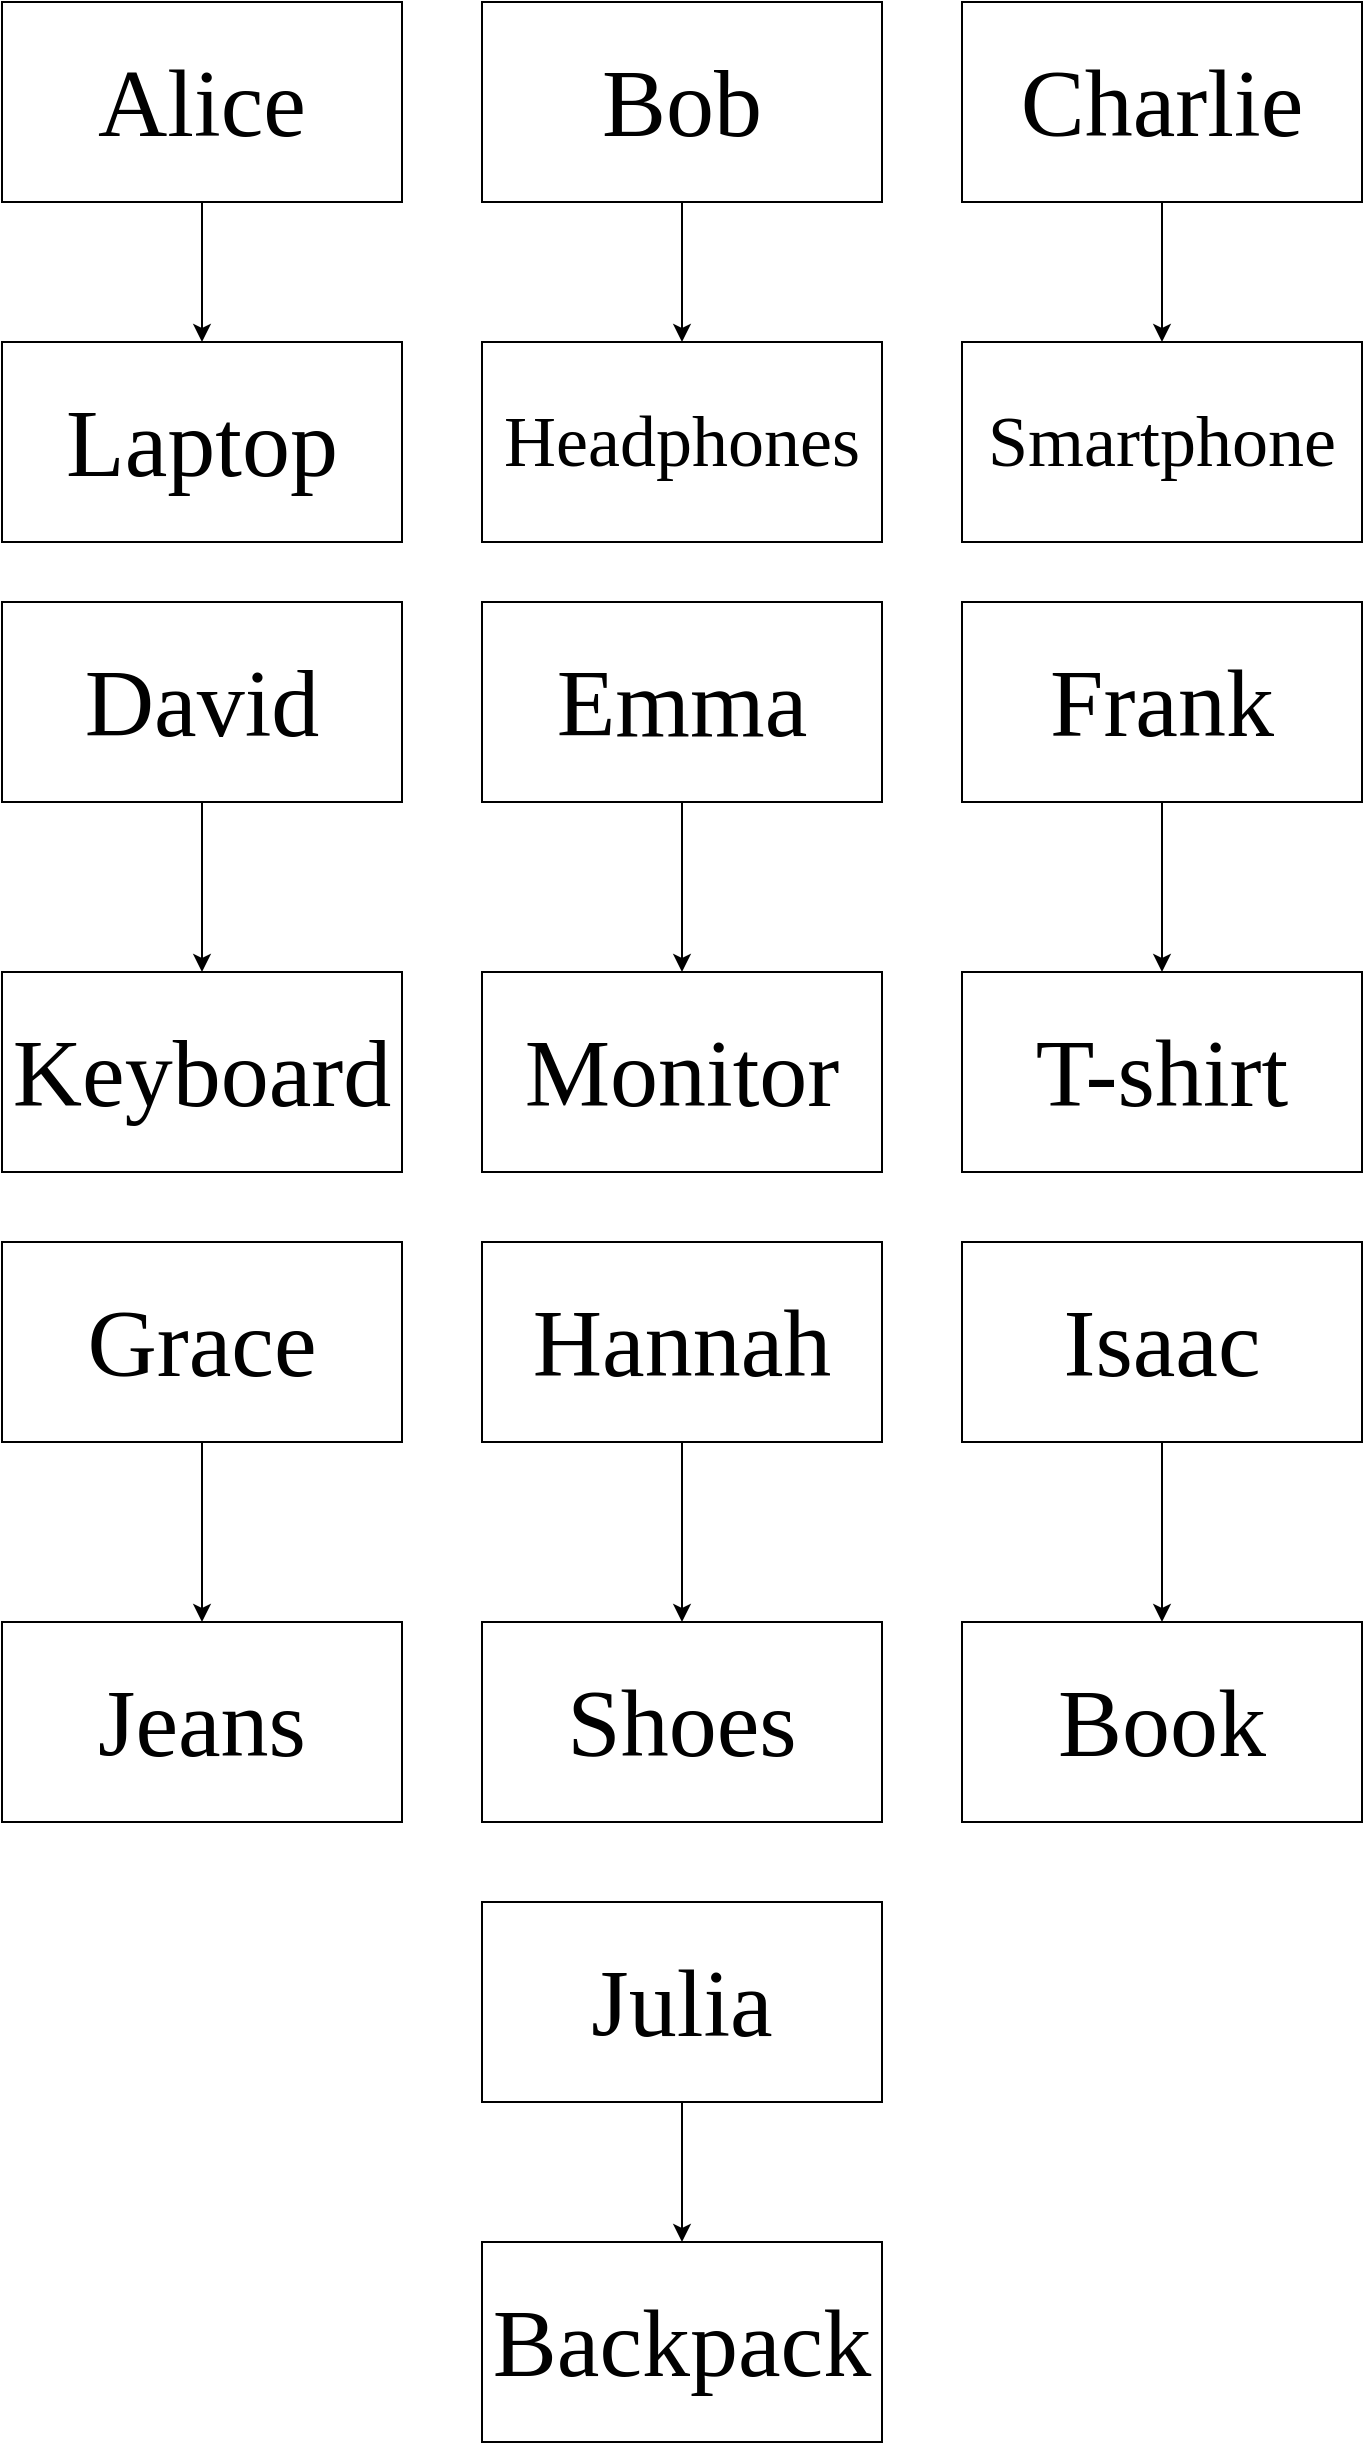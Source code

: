 <mxfile version="24.0.7" type="device" pages="3">
  <diagram name="UserProductRelation" id="erycZJA3V2VQQAQ9E-6l">
    <mxGraphModel dx="1059" dy="1041" grid="1" gridSize="10" guides="1" tooltips="1" connect="1" arrows="1" fold="1" page="1" pageScale="1" pageWidth="827" pageHeight="1169" math="0" shadow="0">
      <root>
        <mxCell id="0" />
        <mxCell id="1" parent="0" />
        <mxCell id="xbJPuoWubuGme7QiLWgR-1" value="&lt;font style=&quot;font-size: 48px;&quot; face=&quot;Times New Roman&quot;&gt;Alice&lt;/font&gt;" style="rounded=0;whiteSpace=wrap;html=1;" vertex="1" parent="1">
          <mxGeometry x="40" y="20" width="200" height="100" as="geometry" />
        </mxCell>
        <mxCell id="xbJPuoWubuGme7QiLWgR-2" value="" style="endArrow=classic;html=1;rounded=0;exitX=0.5;exitY=1;exitDx=0;exitDy=0;entryX=0.5;entryY=0;entryDx=0;entryDy=0;" edge="1" parent="1" source="xbJPuoWubuGme7QiLWgR-1" target="xbJPuoWubuGme7QiLWgR-3">
          <mxGeometry width="50" height="50" relative="1" as="geometry">
            <mxPoint x="210" y="330" as="sourcePoint" />
            <mxPoint x="140" y="240" as="targetPoint" />
          </mxGeometry>
        </mxCell>
        <mxCell id="xbJPuoWubuGme7QiLWgR-3" value="&lt;font style=&quot;font-size: 48px;&quot; face=&quot;Times New Roman&quot;&gt;Laptop&lt;/font&gt;" style="rounded=0;whiteSpace=wrap;html=1;" vertex="1" parent="1">
          <mxGeometry x="40" y="190" width="200" height="100" as="geometry" />
        </mxCell>
        <mxCell id="xbJPuoWubuGme7QiLWgR-4" value="&lt;font style=&quot;font-size: 48px;&quot; face=&quot;Times New Roman&quot;&gt;Bob&lt;/font&gt;" style="rounded=0;whiteSpace=wrap;html=1;" vertex="1" parent="1">
          <mxGeometry x="280" y="20" width="200" height="100" as="geometry" />
        </mxCell>
        <mxCell id="xbJPuoWubuGme7QiLWgR-5" value="&lt;font style=&quot;font-size: 36px;&quot; face=&quot;Times New Roman&quot;&gt;Headphones&lt;/font&gt;" style="rounded=0;whiteSpace=wrap;html=1;" vertex="1" parent="1">
          <mxGeometry x="280" y="190" width="200" height="100" as="geometry" />
        </mxCell>
        <mxCell id="xbJPuoWubuGme7QiLWgR-7" value="&lt;font style=&quot;font-size: 48px;&quot; face=&quot;Times New Roman&quot;&gt;Charlie&lt;/font&gt;" style="rounded=0;whiteSpace=wrap;html=1;" vertex="1" parent="1">
          <mxGeometry x="520" y="20" width="200" height="100" as="geometry" />
        </mxCell>
        <mxCell id="xbJPuoWubuGme7QiLWgR-8" value="&lt;font style=&quot;font-size: 36px;&quot; face=&quot;Times New Roman&quot;&gt;Smartphone&lt;/font&gt;" style="rounded=0;whiteSpace=wrap;html=1;" vertex="1" parent="1">
          <mxGeometry x="520" y="190" width="200" height="100" as="geometry" />
        </mxCell>
        <mxCell id="xbJPuoWubuGme7QiLWgR-9" value="" style="endArrow=classic;html=1;rounded=0;exitX=0.5;exitY=1;exitDx=0;exitDy=0;" edge="1" parent="1" source="xbJPuoWubuGme7QiLWgR-4" target="xbJPuoWubuGme7QiLWgR-5">
          <mxGeometry width="50" height="50" relative="1" as="geometry">
            <mxPoint x="350" y="310" as="sourcePoint" />
            <mxPoint x="400" y="260" as="targetPoint" />
          </mxGeometry>
        </mxCell>
        <mxCell id="xbJPuoWubuGme7QiLWgR-10" value="" style="endArrow=classic;html=1;rounded=0;exitX=0.5;exitY=1;exitDx=0;exitDy=0;" edge="1" parent="1" source="xbJPuoWubuGme7QiLWgR-7" target="xbJPuoWubuGme7QiLWgR-8">
          <mxGeometry width="50" height="50" relative="1" as="geometry">
            <mxPoint x="600" y="180" as="sourcePoint" />
            <mxPoint x="650" y="130" as="targetPoint" />
          </mxGeometry>
        </mxCell>
        <mxCell id="xbJPuoWubuGme7QiLWgR-11" value="&lt;font style=&quot;font-size: 48px;&quot; face=&quot;Times New Roman&quot;&gt;David&lt;/font&gt;" style="rounded=0;whiteSpace=wrap;html=1;" vertex="1" parent="1">
          <mxGeometry x="40" y="320" width="200" height="100" as="geometry" />
        </mxCell>
        <mxCell id="xbJPuoWubuGme7QiLWgR-12" value="&lt;font style=&quot;font-size: 48px;&quot; face=&quot;Times New Roman&quot;&gt;Keyboard&lt;/font&gt;" style="rounded=0;whiteSpace=wrap;html=1;" vertex="1" parent="1">
          <mxGeometry x="40" y="505" width="200" height="100" as="geometry" />
        </mxCell>
        <mxCell id="xbJPuoWubuGme7QiLWgR-13" value="&lt;font style=&quot;font-size: 48px;&quot; face=&quot;Times New Roman&quot;&gt;Emma&lt;/font&gt;" style="rounded=0;whiteSpace=wrap;html=1;" vertex="1" parent="1">
          <mxGeometry x="280" y="320" width="200" height="100" as="geometry" />
        </mxCell>
        <mxCell id="xbJPuoWubuGme7QiLWgR-14" value="&lt;font style=&quot;font-size: 48px;&quot; face=&quot;Times New Roman&quot;&gt;Monitor&lt;/font&gt;" style="rounded=0;whiteSpace=wrap;html=1;" vertex="1" parent="1">
          <mxGeometry x="280" y="505" width="200" height="100" as="geometry" />
        </mxCell>
        <mxCell id="xbJPuoWubuGme7QiLWgR-15" value="&lt;font style=&quot;font-size: 48px;&quot; face=&quot;Times New Roman&quot;&gt;Frank&lt;/font&gt;" style="rounded=0;whiteSpace=wrap;html=1;" vertex="1" parent="1">
          <mxGeometry x="520" y="320" width="200" height="100" as="geometry" />
        </mxCell>
        <mxCell id="xbJPuoWubuGme7QiLWgR-16" value="&lt;font style=&quot;font-size: 48px;&quot; face=&quot;Times New Roman&quot;&gt;T-shirt&lt;/font&gt;" style="rounded=0;whiteSpace=wrap;html=1;" vertex="1" parent="1">
          <mxGeometry x="520" y="505" width="200" height="100" as="geometry" />
        </mxCell>
        <mxCell id="xbJPuoWubuGme7QiLWgR-17" value="" style="endArrow=classic;html=1;rounded=0;exitX=0.5;exitY=1;exitDx=0;exitDy=0;entryX=0.5;entryY=0;entryDx=0;entryDy=0;" edge="1" parent="1" source="xbJPuoWubuGme7QiLWgR-11" target="xbJPuoWubuGme7QiLWgR-12">
          <mxGeometry width="50" height="50" relative="1" as="geometry">
            <mxPoint x="40" y="500" as="sourcePoint" />
            <mxPoint x="90" y="450" as="targetPoint" />
          </mxGeometry>
        </mxCell>
        <mxCell id="xbJPuoWubuGme7QiLWgR-18" value="" style="endArrow=classic;html=1;rounded=0;exitX=0.5;exitY=1;exitDx=0;exitDy=0;" edge="1" parent="1" source="xbJPuoWubuGme7QiLWgR-13" target="xbJPuoWubuGme7QiLWgR-14">
          <mxGeometry width="50" height="50" relative="1" as="geometry">
            <mxPoint x="380" y="490" as="sourcePoint" />
            <mxPoint x="430" y="440" as="targetPoint" />
          </mxGeometry>
        </mxCell>
        <mxCell id="xbJPuoWubuGme7QiLWgR-19" value="" style="endArrow=classic;html=1;rounded=0;exitX=0.5;exitY=1;exitDx=0;exitDy=0;entryX=0.5;entryY=0;entryDx=0;entryDy=0;" edge="1" parent="1" source="xbJPuoWubuGme7QiLWgR-15" target="xbJPuoWubuGme7QiLWgR-16">
          <mxGeometry width="50" height="50" relative="1" as="geometry">
            <mxPoint x="600" y="490" as="sourcePoint" />
            <mxPoint x="650" y="440" as="targetPoint" />
          </mxGeometry>
        </mxCell>
        <mxCell id="xbJPuoWubuGme7QiLWgR-20" value="&lt;font style=&quot;font-size: 48px;&quot; face=&quot;Times New Roman&quot;&gt;Grace&lt;/font&gt;" style="rounded=0;whiteSpace=wrap;html=1;" vertex="1" parent="1">
          <mxGeometry x="40" y="640" width="200" height="100" as="geometry" />
        </mxCell>
        <mxCell id="xbJPuoWubuGme7QiLWgR-21" value="&lt;font style=&quot;font-size: 48px;&quot; face=&quot;Times New Roman&quot;&gt;Jeans&lt;/font&gt;" style="rounded=0;whiteSpace=wrap;html=1;" vertex="1" parent="1">
          <mxGeometry x="40" y="830" width="200" height="100" as="geometry" />
        </mxCell>
        <mxCell id="xbJPuoWubuGme7QiLWgR-22" value="" style="endArrow=classic;html=1;rounded=0;exitX=0.5;exitY=1;exitDx=0;exitDy=0;entryX=0.5;entryY=0;entryDx=0;entryDy=0;" edge="1" parent="1" source="xbJPuoWubuGme7QiLWgR-20" target="xbJPuoWubuGme7QiLWgR-21">
          <mxGeometry width="50" height="50" relative="1" as="geometry">
            <mxPoint x="150" y="760" as="sourcePoint" />
            <mxPoint x="180" y="770" as="targetPoint" />
          </mxGeometry>
        </mxCell>
        <mxCell id="xbJPuoWubuGme7QiLWgR-23" value="&lt;font style=&quot;font-size: 48px;&quot; face=&quot;Times New Roman&quot;&gt;Hannah&lt;/font&gt;" style="rounded=0;whiteSpace=wrap;html=1;" vertex="1" parent="1">
          <mxGeometry x="280" y="640" width="200" height="100" as="geometry" />
        </mxCell>
        <mxCell id="xbJPuoWubuGme7QiLWgR-24" value="&lt;font style=&quot;font-size: 48px;&quot; face=&quot;Times New Roman&quot;&gt;Shoes&lt;/font&gt;" style="rounded=0;whiteSpace=wrap;html=1;" vertex="1" parent="1">
          <mxGeometry x="280" y="830" width="200" height="100" as="geometry" />
        </mxCell>
        <mxCell id="xbJPuoWubuGme7QiLWgR-25" value="" style="endArrow=classic;html=1;rounded=0;exitX=0.5;exitY=1;exitDx=0;exitDy=0;entryX=0.5;entryY=0;entryDx=0;entryDy=0;" edge="1" parent="1" source="xbJPuoWubuGme7QiLWgR-23" target="xbJPuoWubuGme7QiLWgR-24">
          <mxGeometry width="50" height="50" relative="1" as="geometry">
            <mxPoint x="390" y="810" as="sourcePoint" />
            <mxPoint x="440" y="760" as="targetPoint" />
          </mxGeometry>
        </mxCell>
        <mxCell id="xbJPuoWubuGme7QiLWgR-26" value="&lt;font style=&quot;font-size: 48px;&quot; face=&quot;Times New Roman&quot;&gt;Isaac&lt;/font&gt;" style="rounded=0;whiteSpace=wrap;html=1;" vertex="1" parent="1">
          <mxGeometry x="520" y="640" width="200" height="100" as="geometry" />
        </mxCell>
        <mxCell id="xbJPuoWubuGme7QiLWgR-27" value="&lt;font style=&quot;font-size: 48px;&quot; face=&quot;Times New Roman&quot;&gt;Book&lt;/font&gt;" style="rounded=0;whiteSpace=wrap;html=1;" vertex="1" parent="1">
          <mxGeometry x="520" y="830" width="200" height="100" as="geometry" />
        </mxCell>
        <mxCell id="xbJPuoWubuGme7QiLWgR-28" value="" style="endArrow=classic;html=1;rounded=0;exitX=0.5;exitY=1;exitDx=0;exitDy=0;entryX=0.5;entryY=0;entryDx=0;entryDy=0;" edge="1" parent="1" source="xbJPuoWubuGme7QiLWgR-26" target="xbJPuoWubuGme7QiLWgR-27">
          <mxGeometry width="50" height="50" relative="1" as="geometry">
            <mxPoint x="650" y="820" as="sourcePoint" />
            <mxPoint x="700" y="770" as="targetPoint" />
          </mxGeometry>
        </mxCell>
        <mxCell id="xbJPuoWubuGme7QiLWgR-29" value="&lt;font style=&quot;font-size: 48px;&quot; face=&quot;Times New Roman&quot;&gt;Julia&lt;/font&gt;" style="rounded=0;whiteSpace=wrap;html=1;" vertex="1" parent="1">
          <mxGeometry x="280" y="970" width="200" height="100" as="geometry" />
        </mxCell>
        <mxCell id="xbJPuoWubuGme7QiLWgR-30" value="&lt;font style=&quot;font-size: 48px;&quot; face=&quot;Times New Roman&quot;&gt;Backpack&lt;/font&gt;" style="rounded=0;whiteSpace=wrap;html=1;" vertex="1" parent="1">
          <mxGeometry x="280" y="1140" width="200" height="100" as="geometry" />
        </mxCell>
        <mxCell id="xbJPuoWubuGme7QiLWgR-31" value="" style="endArrow=classic;html=1;rounded=0;exitX=0.5;exitY=1;exitDx=0;exitDy=0;entryX=0.5;entryY=0;entryDx=0;entryDy=0;" edge="1" parent="1" source="xbJPuoWubuGme7QiLWgR-29" target="xbJPuoWubuGme7QiLWgR-30">
          <mxGeometry width="50" height="50" relative="1" as="geometry">
            <mxPoint x="480" y="1130" as="sourcePoint" />
            <mxPoint x="530" y="1080" as="targetPoint" />
          </mxGeometry>
        </mxCell>
      </root>
    </mxGraphModel>
  </diagram>
  <diagram id="T6M6LLIKwTHcDlRGxlGe" name="ProductCategoryRelation">
    <mxGraphModel dx="794" dy="781" grid="1" gridSize="10" guides="1" tooltips="1" connect="1" arrows="1" fold="1" page="1" pageScale="1" pageWidth="827" pageHeight="1169" math="0" shadow="0">
      <root>
        <mxCell id="0" />
        <mxCell id="1" parent="0" />
        <mxCell id="jGdICS732U54lPFKBuAK-1" value="&lt;font style=&quot;font-size: 36px;&quot;&gt;Electronics&lt;/font&gt;" style="rounded=1;whiteSpace=wrap;html=1;" vertex="1" parent="1">
          <mxGeometry x="340" y="210" width="200" height="100" as="geometry" />
        </mxCell>
        <mxCell id="jGdICS732U54lPFKBuAK-2" value="&lt;font style=&quot;font-size: 48px;&quot;&gt;Laptop&lt;/font&gt;" style="rounded=1;whiteSpace=wrap;html=1;" vertex="1" parent="1">
          <mxGeometry x="80" y="60" width="200" height="100" as="geometry" />
        </mxCell>
        <mxCell id="jGdICS732U54lPFKBuAK-3" value="&lt;font style=&quot;font-size: 36px;&quot;&gt;Headphones&lt;/font&gt;" style="rounded=1;whiteSpace=wrap;html=1;" vertex="1" parent="1">
          <mxGeometry x="335" y="60" width="210" height="100" as="geometry" />
        </mxCell>
        <mxCell id="jGdICS732U54lPFKBuAK-4" value="&lt;font style=&quot;font-size: 36px;&quot;&gt;Smartphone&lt;/font&gt;" style="rounded=1;whiteSpace=wrap;html=1;" vertex="1" parent="1">
          <mxGeometry x="600" y="60" width="200" height="100" as="geometry" />
        </mxCell>
        <mxCell id="jGdICS732U54lPFKBuAK-5" value="&lt;font style=&quot;font-size: 36px;&quot;&gt;Keyboard&lt;/font&gt;" style="rounded=1;whiteSpace=wrap;html=1;" vertex="1" parent="1">
          <mxGeometry x="80" y="240" width="200" height="100" as="geometry" />
        </mxCell>
        <mxCell id="jGdICS732U54lPFKBuAK-6" value="&lt;font style=&quot;font-size: 36px;&quot;&gt;Monitor&lt;/font&gt;" style="rounded=1;whiteSpace=wrap;html=1;" vertex="1" parent="1">
          <mxGeometry x="600" y="240" width="200" height="100" as="geometry" />
        </mxCell>
        <mxCell id="jGdICS732U54lPFKBuAK-7" value="" style="endArrow=classic;html=1;rounded=0;exitX=0.985;exitY=0.94;exitDx=0;exitDy=0;exitPerimeter=0;entryX=0.01;entryY=0.08;entryDx=0;entryDy=0;entryPerimeter=0;" edge="1" parent="1" source="jGdICS732U54lPFKBuAK-2" target="jGdICS732U54lPFKBuAK-1">
          <mxGeometry width="50" height="50" relative="1" as="geometry">
            <mxPoint x="280" y="210" as="sourcePoint" />
            <mxPoint x="350" y="220" as="targetPoint" />
          </mxGeometry>
        </mxCell>
        <mxCell id="jGdICS732U54lPFKBuAK-8" value="" style="endArrow=classic;html=1;rounded=0;exitX=1;exitY=0.5;exitDx=0;exitDy=0;entryX=0;entryY=0.5;entryDx=0;entryDy=0;" edge="1" parent="1" source="jGdICS732U54lPFKBuAK-5" target="jGdICS732U54lPFKBuAK-1">
          <mxGeometry width="50" height="50" relative="1" as="geometry">
            <mxPoint x="310" y="430" as="sourcePoint" />
            <mxPoint x="360" y="380" as="targetPoint" />
          </mxGeometry>
        </mxCell>
        <mxCell id="jGdICS732U54lPFKBuAK-9" value="" style="endArrow=classic;html=1;rounded=0;exitX=0.5;exitY=1;exitDx=0;exitDy=0;entryX=0.5;entryY=0;entryDx=0;entryDy=0;" edge="1" parent="1" source="jGdICS732U54lPFKBuAK-3" target="jGdICS732U54lPFKBuAK-1">
          <mxGeometry width="50" height="50" relative="1" as="geometry">
            <mxPoint x="460" y="410" as="sourcePoint" />
            <mxPoint x="440" y="220" as="targetPoint" />
          </mxGeometry>
        </mxCell>
        <mxCell id="jGdICS732U54lPFKBuAK-10" value="" style="endArrow=classic;html=1;rounded=0;exitX=0;exitY=1;exitDx=0;exitDy=0;entryX=0.995;entryY=0.11;entryDx=0;entryDy=0;entryPerimeter=0;" edge="1" parent="1" source="jGdICS732U54lPFKBuAK-4" target="jGdICS732U54lPFKBuAK-1">
          <mxGeometry width="50" height="50" relative="1" as="geometry">
            <mxPoint x="540" y="430" as="sourcePoint" />
            <mxPoint x="590" y="380" as="targetPoint" />
          </mxGeometry>
        </mxCell>
        <mxCell id="jGdICS732U54lPFKBuAK-11" value="" style="endArrow=classic;html=1;rounded=0;exitX=0;exitY=0.5;exitDx=0;exitDy=0;entryX=1;entryY=0.5;entryDx=0;entryDy=0;" edge="1" parent="1" source="jGdICS732U54lPFKBuAK-6" target="jGdICS732U54lPFKBuAK-1">
          <mxGeometry width="50" height="50" relative="1" as="geometry">
            <mxPoint x="570" y="440" as="sourcePoint" />
            <mxPoint x="560" y="330" as="targetPoint" />
          </mxGeometry>
        </mxCell>
        <mxCell id="jGdICS732U54lPFKBuAK-12" value="&lt;font style=&quot;font-size: 48px;&quot;&gt;Clothing&lt;/font&gt;" style="rounded=1;whiteSpace=wrap;html=1;" vertex="1" parent="1">
          <mxGeometry x="330" y="520" width="200" height="100" as="geometry" />
        </mxCell>
        <mxCell id="jGdICS732U54lPFKBuAK-13" value="&lt;font style=&quot;font-size: 48px;&quot;&gt;T-shirt&lt;/font&gt;" style="rounded=1;whiteSpace=wrap;html=1;" vertex="1" parent="1">
          <mxGeometry x="90" y="380" width="200" height="100" as="geometry" />
        </mxCell>
        <mxCell id="jGdICS732U54lPFKBuAK-14" value="&lt;font style=&quot;font-size: 48px;&quot;&gt;Jeans&lt;/font&gt;" style="rounded=1;whiteSpace=wrap;html=1;" vertex="1" parent="1">
          <mxGeometry x="330" y="380" width="200" height="100" as="geometry" />
        </mxCell>
        <mxCell id="jGdICS732U54lPFKBuAK-15" value="&lt;font style=&quot;font-size: 48px;&quot;&gt;Shoes&lt;/font&gt;" style="rounded=1;whiteSpace=wrap;html=1;" vertex="1" parent="1">
          <mxGeometry x="570" y="380" width="200" height="100" as="geometry" />
        </mxCell>
        <mxCell id="jGdICS732U54lPFKBuAK-16" value="" style="endArrow=classic;html=1;rounded=0;exitX=1;exitY=1;exitDx=0;exitDy=0;entryX=0.005;entryY=0.1;entryDx=0;entryDy=0;entryPerimeter=0;" edge="1" parent="1" source="jGdICS732U54lPFKBuAK-13" target="jGdICS732U54lPFKBuAK-12">
          <mxGeometry width="50" height="50" relative="1" as="geometry">
            <mxPoint x="200" y="630" as="sourcePoint" />
            <mxPoint x="250" y="580" as="targetPoint" />
          </mxGeometry>
        </mxCell>
        <mxCell id="jGdICS732U54lPFKBuAK-17" value="" style="endArrow=classic;html=1;rounded=0;exitX=0.5;exitY=1;exitDx=0;exitDy=0;entryX=0.5;entryY=0;entryDx=0;entryDy=0;" edge="1" parent="1" source="jGdICS732U54lPFKBuAK-14" target="jGdICS732U54lPFKBuAK-12">
          <mxGeometry width="50" height="50" relative="1" as="geometry">
            <mxPoint x="370" y="770" as="sourcePoint" />
            <mxPoint x="420" y="720" as="targetPoint" />
          </mxGeometry>
        </mxCell>
        <mxCell id="jGdICS732U54lPFKBuAK-18" value="" style="endArrow=classic;html=1;rounded=0;exitX=0.015;exitY=0.92;exitDx=0;exitDy=0;exitPerimeter=0;entryX=0.965;entryY=0.04;entryDx=0;entryDy=0;entryPerimeter=0;" edge="1" parent="1" source="jGdICS732U54lPFKBuAK-15" target="jGdICS732U54lPFKBuAK-12">
          <mxGeometry width="50" height="50" relative="1" as="geometry">
            <mxPoint x="510" y="760" as="sourcePoint" />
            <mxPoint x="560" y="710" as="targetPoint" />
          </mxGeometry>
        </mxCell>
        <mxCell id="jGdICS732U54lPFKBuAK-19" value="&lt;font style=&quot;font-size: 48px;&quot;&gt;Book&lt;/font&gt;" style="rounded=1;whiteSpace=wrap;html=1;" vertex="1" parent="1">
          <mxGeometry x="80" y="690" width="200" height="100" as="geometry" />
        </mxCell>
        <mxCell id="jGdICS732U54lPFKBuAK-20" value="&lt;font style=&quot;font-size: 48px;&quot;&gt;Books&lt;/font&gt;" style="rounded=1;whiteSpace=wrap;html=1;" vertex="1" parent="1">
          <mxGeometry x="400" y="690" width="200" height="100" as="geometry" />
        </mxCell>
        <mxCell id="jGdICS732U54lPFKBuAK-21" value="&lt;font style=&quot;font-size: 36px;&quot;&gt;Backpack&lt;/font&gt;" style="rounded=1;whiteSpace=wrap;html=1;" vertex="1" parent="1">
          <mxGeometry x="80" y="880" width="200" height="100" as="geometry" />
        </mxCell>
        <mxCell id="jGdICS732U54lPFKBuAK-22" value="&lt;font style=&quot;font-size: 36px;&quot;&gt;Accessories&lt;/font&gt;" style="rounded=1;whiteSpace=wrap;html=1;" vertex="1" parent="1">
          <mxGeometry x="400" y="880" width="200" height="100" as="geometry" />
        </mxCell>
        <mxCell id="jGdICS732U54lPFKBuAK-23" value="" style="endArrow=classic;html=1;rounded=0;exitX=1;exitY=0.5;exitDx=0;exitDy=0;entryX=0;entryY=0.5;entryDx=0;entryDy=0;" edge="1" parent="1" source="jGdICS732U54lPFKBuAK-19" target="jGdICS732U54lPFKBuAK-20">
          <mxGeometry width="50" height="50" relative="1" as="geometry">
            <mxPoint x="320" y="830" as="sourcePoint" />
            <mxPoint x="370" y="780" as="targetPoint" />
          </mxGeometry>
        </mxCell>
        <mxCell id="jGdICS732U54lPFKBuAK-24" value="" style="endArrow=classic;html=1;rounded=0;exitX=1;exitY=0.5;exitDx=0;exitDy=0;entryX=0;entryY=0.5;entryDx=0;entryDy=0;" edge="1" parent="1" source="jGdICS732U54lPFKBuAK-21" target="jGdICS732U54lPFKBuAK-22">
          <mxGeometry width="50" height="50" relative="1" as="geometry">
            <mxPoint x="310" y="1070" as="sourcePoint" />
            <mxPoint x="360" y="1020" as="targetPoint" />
          </mxGeometry>
        </mxCell>
      </root>
    </mxGraphModel>
  </diagram>
  <diagram id="0k81M9QU8qWSGrzkXkLJ" name="UserCategoryRelation">
    <mxGraphModel dx="1756" dy="782" grid="1" gridSize="10" guides="1" tooltips="1" connect="1" arrows="1" fold="1" page="1" pageScale="1" pageWidth="827" pageHeight="1169" math="0" shadow="0">
      <root>
        <mxCell id="0" />
        <mxCell id="1" parent="0" />
        <mxCell id="c2h2_HrpHqAwzo0HTJ3I-1" value="&lt;font style=&quot;font-size: 36px;&quot;&gt;Electronics&lt;/font&gt;" style="rounded=1;whiteSpace=wrap;html=1;" vertex="1" parent="1">
          <mxGeometry x="320" y="200" width="200" height="100" as="geometry" />
        </mxCell>
        <mxCell id="c2h2_HrpHqAwzo0HTJ3I-2" value="&lt;font style=&quot;font-size: 48px;&quot;&gt;Alice&lt;/font&gt;" style="rounded=1;whiteSpace=wrap;html=1;" vertex="1" parent="1">
          <mxGeometry x="80" y="60" width="200" height="100" as="geometry" />
        </mxCell>
        <mxCell id="c2h2_HrpHqAwzo0HTJ3I-3" value="&lt;font style=&quot;font-size: 48px;&quot;&gt;Bob&lt;/font&gt;" style="rounded=1;whiteSpace=wrap;html=1;" vertex="1" parent="1">
          <mxGeometry x="320" y="60" width="200" height="100" as="geometry" />
        </mxCell>
        <mxCell id="c2h2_HrpHqAwzo0HTJ3I-4" value="&lt;font style=&quot;font-size: 48px;&quot;&gt;Charlie&lt;/font&gt;" style="rounded=1;whiteSpace=wrap;html=1;" vertex="1" parent="1">
          <mxGeometry x="560" y="60" width="200" height="100" as="geometry" />
        </mxCell>
        <mxCell id="c2h2_HrpHqAwzo0HTJ3I-5" value="&lt;font style=&quot;font-size: 48px;&quot;&gt;David&lt;/font&gt;" style="rounded=1;whiteSpace=wrap;html=1;" vertex="1" parent="1">
          <mxGeometry x="80" y="240" width="200" height="100" as="geometry" />
        </mxCell>
        <mxCell id="c2h2_HrpHqAwzo0HTJ3I-6" value="&lt;font style=&quot;font-size: 48px;&quot;&gt;Emma&lt;/font&gt;" style="rounded=1;whiteSpace=wrap;html=1;" vertex="1" parent="1">
          <mxGeometry x="560" y="240" width="200" height="100" as="geometry" />
        </mxCell>
        <mxCell id="c2h2_HrpHqAwzo0HTJ3I-7" value="" style="endArrow=classic;html=1;rounded=0;exitX=1;exitY=0.5;exitDx=0;exitDy=0;entryX=0;entryY=0.5;entryDx=0;entryDy=0;" edge="1" parent="1" source="c2h2_HrpHqAwzo0HTJ3I-5" target="c2h2_HrpHqAwzo0HTJ3I-1">
          <mxGeometry width="50" height="50" relative="1" as="geometry">
            <mxPoint x="350" y="420" as="sourcePoint" />
            <mxPoint x="400" y="370" as="targetPoint" />
          </mxGeometry>
        </mxCell>
        <mxCell id="c2h2_HrpHqAwzo0HTJ3I-8" value="" style="endArrow=classic;html=1;rounded=0;exitX=1;exitY=1;exitDx=0;exitDy=0;entryX=0;entryY=0;entryDx=0;entryDy=0;" edge="1" parent="1" source="c2h2_HrpHqAwzo0HTJ3I-2" target="c2h2_HrpHqAwzo0HTJ3I-1">
          <mxGeometry width="50" height="50" relative="1" as="geometry">
            <mxPoint x="340" y="440" as="sourcePoint" />
            <mxPoint x="390" y="390" as="targetPoint" />
          </mxGeometry>
        </mxCell>
        <mxCell id="c2h2_HrpHqAwzo0HTJ3I-9" value="" style="endArrow=classic;html=1;rounded=0;exitX=0.5;exitY=1;exitDx=0;exitDy=0;entryX=0.5;entryY=0;entryDx=0;entryDy=0;" edge="1" parent="1" source="c2h2_HrpHqAwzo0HTJ3I-3" target="c2h2_HrpHqAwzo0HTJ3I-1">
          <mxGeometry width="50" height="50" relative="1" as="geometry">
            <mxPoint x="390" y="470" as="sourcePoint" />
            <mxPoint x="440" y="420" as="targetPoint" />
          </mxGeometry>
        </mxCell>
        <mxCell id="c2h2_HrpHqAwzo0HTJ3I-10" value="" style="endArrow=classic;html=1;rounded=0;exitX=0;exitY=1;exitDx=0;exitDy=0;entryX=1;entryY=0;entryDx=0;entryDy=0;" edge="1" parent="1" source="c2h2_HrpHqAwzo0HTJ3I-4" target="c2h2_HrpHqAwzo0HTJ3I-1">
          <mxGeometry width="50" height="50" relative="1" as="geometry">
            <mxPoint x="450" y="480" as="sourcePoint" />
            <mxPoint x="500" y="430" as="targetPoint" />
          </mxGeometry>
        </mxCell>
        <mxCell id="c2h2_HrpHqAwzo0HTJ3I-11" value="" style="endArrow=classic;html=1;rounded=0;exitX=0;exitY=0.5;exitDx=0;exitDy=0;entryX=1;entryY=0.5;entryDx=0;entryDy=0;" edge="1" parent="1" source="c2h2_HrpHqAwzo0HTJ3I-6" target="c2h2_HrpHqAwzo0HTJ3I-1">
          <mxGeometry width="50" height="50" relative="1" as="geometry">
            <mxPoint x="500" y="410" as="sourcePoint" />
            <mxPoint x="550" y="360" as="targetPoint" />
          </mxGeometry>
        </mxCell>
        <mxCell id="c2h2_HrpHqAwzo0HTJ3I-12" value="&lt;font style=&quot;font-size: 48px;&quot;&gt;Clothing&lt;/font&gt;" style="rounded=1;whiteSpace=wrap;html=1;" vertex="1" parent="1">
          <mxGeometry x="320" y="560" width="200" height="100" as="geometry" />
        </mxCell>
        <mxCell id="c2h2_HrpHqAwzo0HTJ3I-13" value="&lt;font style=&quot;font-size: 48px;&quot;&gt;Frank&lt;/font&gt;" style="rounded=1;whiteSpace=wrap;html=1;" vertex="1" parent="1">
          <mxGeometry x="80" y="420" width="200" height="100" as="geometry" />
        </mxCell>
        <mxCell id="c2h2_HrpHqAwzo0HTJ3I-14" value="&lt;div&gt;&lt;font style=&quot;font-size: 48px;&quot;&gt;Grace&lt;/font&gt;&lt;/div&gt;" style="rounded=1;whiteSpace=wrap;html=1;" vertex="1" parent="1">
          <mxGeometry x="320" y="420" width="200" height="100" as="geometry" />
        </mxCell>
        <mxCell id="c2h2_HrpHqAwzo0HTJ3I-15" value="&lt;font style=&quot;font-size: 48px;&quot;&gt;Hannah&lt;/font&gt;" style="rounded=1;whiteSpace=wrap;html=1;" vertex="1" parent="1">
          <mxGeometry x="560" y="420" width="200" height="100" as="geometry" />
        </mxCell>
        <mxCell id="c2h2_HrpHqAwzo0HTJ3I-16" value="" style="endArrow=classic;html=1;rounded=0;exitX=1;exitY=1;exitDx=0;exitDy=0;entryX=0.01;entryY=0.08;entryDx=0;entryDy=0;entryPerimeter=0;" edge="1" parent="1" source="c2h2_HrpHqAwzo0HTJ3I-13" target="c2h2_HrpHqAwzo0HTJ3I-12">
          <mxGeometry width="50" height="50" relative="1" as="geometry">
            <mxPoint x="200" y="680" as="sourcePoint" />
            <mxPoint x="250" y="630" as="targetPoint" />
          </mxGeometry>
        </mxCell>
        <mxCell id="c2h2_HrpHqAwzo0HTJ3I-17" value="" style="endArrow=classic;html=1;rounded=0;exitX=0.5;exitY=1;exitDx=0;exitDy=0;entryX=0.5;entryY=0;entryDx=0;entryDy=0;" edge="1" parent="1" source="c2h2_HrpHqAwzo0HTJ3I-14" target="c2h2_HrpHqAwzo0HTJ3I-12">
          <mxGeometry width="50" height="50" relative="1" as="geometry">
            <mxPoint x="380" y="780" as="sourcePoint" />
            <mxPoint x="430" y="730" as="targetPoint" />
          </mxGeometry>
        </mxCell>
        <mxCell id="c2h2_HrpHqAwzo0HTJ3I-18" value="" style="endArrow=classic;html=1;rounded=0;exitX=0.02;exitY=0.94;exitDx=0;exitDy=0;exitPerimeter=0;entryX=1;entryY=0;entryDx=0;entryDy=0;" edge="1" parent="1" source="c2h2_HrpHqAwzo0HTJ3I-15" target="c2h2_HrpHqAwzo0HTJ3I-12">
          <mxGeometry width="50" height="50" relative="1" as="geometry">
            <mxPoint x="580" y="770" as="sourcePoint" />
            <mxPoint x="630" y="720" as="targetPoint" />
          </mxGeometry>
        </mxCell>
        <mxCell id="c2h2_HrpHqAwzo0HTJ3I-19" value="&lt;font style=&quot;font-size: 48px;&quot;&gt;Isaac&lt;/font&gt;" style="rounded=1;whiteSpace=wrap;html=1;" vertex="1" parent="1">
          <mxGeometry x="80" y="760" width="200" height="100" as="geometry" />
        </mxCell>
        <mxCell id="c2h2_HrpHqAwzo0HTJ3I-20" value="&lt;div&gt;&lt;font style=&quot;font-size: 48px;&quot;&gt;Books&lt;/font&gt;&lt;/div&gt;" style="rounded=1;whiteSpace=wrap;html=1;" vertex="1" parent="1">
          <mxGeometry x="400" y="760" width="200" height="100" as="geometry" />
        </mxCell>
        <mxCell id="c2h2_HrpHqAwzo0HTJ3I-21" value="&lt;div&gt;&lt;font style=&quot;font-size: 48px;&quot;&gt;Julia&lt;/font&gt;&lt;/div&gt;" style="rounded=1;whiteSpace=wrap;html=1;" vertex="1" parent="1">
          <mxGeometry x="80" y="950" width="200" height="100" as="geometry" />
        </mxCell>
        <mxCell id="c2h2_HrpHqAwzo0HTJ3I-22" value="&lt;div&gt;&lt;font style=&quot;font-size: 36px;&quot;&gt;Accessories&lt;/font&gt;&lt;/div&gt;" style="rounded=1;whiteSpace=wrap;html=1;" vertex="1" parent="1">
          <mxGeometry x="400" y="950" width="200" height="100" as="geometry" />
        </mxCell>
        <mxCell id="c2h2_HrpHqAwzo0HTJ3I-23" value="" style="endArrow=classic;html=1;rounded=0;exitX=1;exitY=0.5;exitDx=0;exitDy=0;entryX=0;entryY=0.5;entryDx=0;entryDy=0;" edge="1" parent="1" source="c2h2_HrpHqAwzo0HTJ3I-19" target="c2h2_HrpHqAwzo0HTJ3I-20">
          <mxGeometry width="50" height="50" relative="1" as="geometry">
            <mxPoint x="320" y="910" as="sourcePoint" />
            <mxPoint x="370" y="860" as="targetPoint" />
          </mxGeometry>
        </mxCell>
        <mxCell id="c2h2_HrpHqAwzo0HTJ3I-24" value="" style="endArrow=classic;html=1;rounded=0;exitX=1;exitY=0.5;exitDx=0;exitDy=0;entryX=0;entryY=0.5;entryDx=0;entryDy=0;" edge="1" parent="1" source="c2h2_HrpHqAwzo0HTJ3I-21" target="c2h2_HrpHqAwzo0HTJ3I-22">
          <mxGeometry width="50" height="50" relative="1" as="geometry">
            <mxPoint x="340" y="1110" as="sourcePoint" />
            <mxPoint x="390" y="1060" as="targetPoint" />
          </mxGeometry>
        </mxCell>
      </root>
    </mxGraphModel>
  </diagram>
</mxfile>
